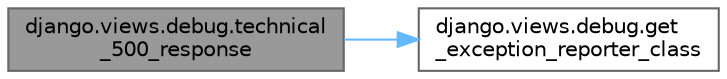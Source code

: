 digraph "django.views.debug.technical_500_response"
{
 // LATEX_PDF_SIZE
  bgcolor="transparent";
  edge [fontname=Helvetica,fontsize=10,labelfontname=Helvetica,labelfontsize=10];
  node [fontname=Helvetica,fontsize=10,shape=box,height=0.2,width=0.4];
  rankdir="LR";
  Node1 [id="Node000001",label="django.views.debug.technical\l_500_response",height=0.2,width=0.4,color="gray40", fillcolor="grey60", style="filled", fontcolor="black",tooltip=" "];
  Node1 -> Node2 [id="edge1_Node000001_Node000002",color="steelblue1",style="solid",tooltip=" "];
  Node2 [id="Node000002",label="django.views.debug.get\l_exception_reporter_class",height=0.2,width=0.4,color="grey40", fillcolor="white", style="filled",URL="$namespacedjango_1_1views_1_1debug.html#a22506bc9f2de698742aa1ae4039f4460",tooltip=" "];
}
